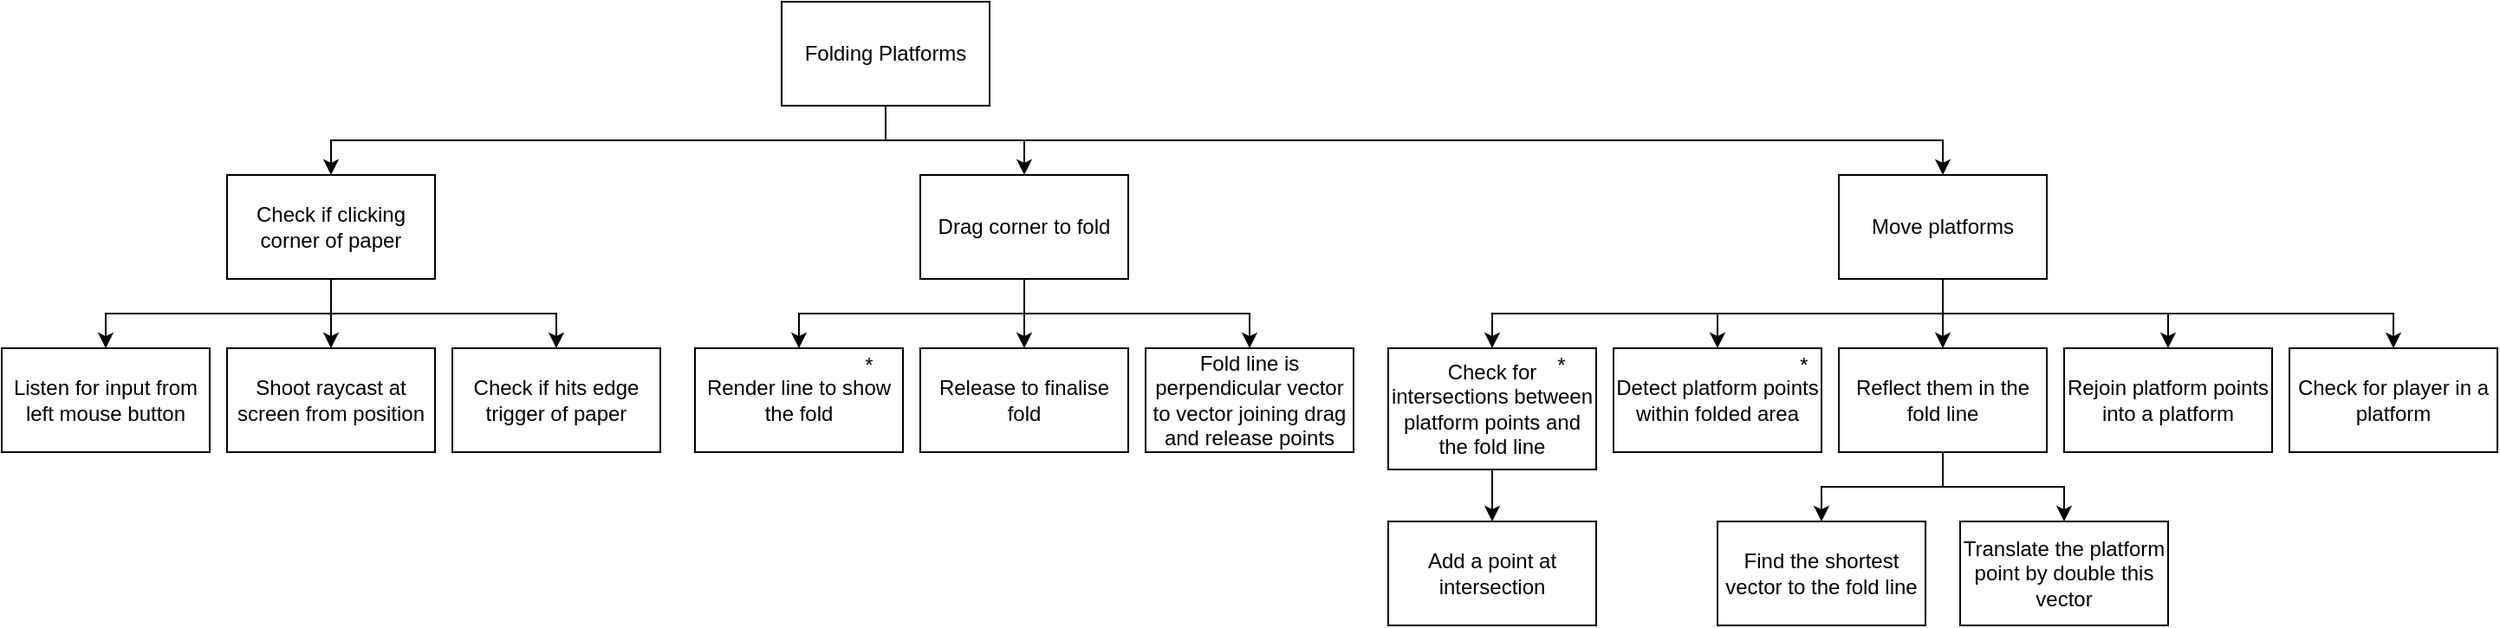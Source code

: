 <mxfile version="15.8.1" type="device"><diagram id="UutkpmyhDQ0MoL6hodZg" name="Page-1"><mxGraphModel dx="924" dy="827" grid="1" gridSize="10" guides="1" tooltips="1" connect="1" arrows="1" fold="1" page="1" pageScale="1" pageWidth="827" pageHeight="1169" math="0" shadow="0"><root><mxCell id="0"/><mxCell id="1" parent="0"/><mxCell id="EunfpXxzQYLMUFdmCURm-1" value="" style="edgeStyle=orthogonalEdgeStyle;rounded=0;orthogonalLoop=1;jettySize=auto;html=1;entryX=0.5;entryY=0;entryDx=0;entryDy=0;" parent="1" source="EunfpXxzQYLMUFdmCURm-4" target="EunfpXxzQYLMUFdmCURm-8" edge="1"><mxGeometry relative="1" as="geometry"><Array as="points"><mxPoint x="800" y="460"/><mxPoint x="480" y="460"/></Array></mxGeometry></mxCell><mxCell id="EunfpXxzQYLMUFdmCURm-2" value="" style="edgeStyle=orthogonalEdgeStyle;rounded=0;orthogonalLoop=1;jettySize=auto;html=1;" parent="1" source="EunfpXxzQYLMUFdmCURm-4" target="EunfpXxzQYLMUFdmCURm-15" edge="1"><mxGeometry relative="1" as="geometry"/></mxCell><mxCell id="EunfpXxzQYLMUFdmCURm-3" value="" style="edgeStyle=orthogonalEdgeStyle;rounded=0;orthogonalLoop=1;jettySize=auto;html=1;entryX=0.5;entryY=0;entryDx=0;entryDy=0;" parent="1" source="EunfpXxzQYLMUFdmCURm-4" target="EunfpXxzQYLMUFdmCURm-22" edge="1"><mxGeometry relative="1" as="geometry"><Array as="points"><mxPoint x="800" y="460"/><mxPoint x="1410" y="460"/></Array></mxGeometry></mxCell><mxCell id="EunfpXxzQYLMUFdmCURm-4" value="Folding Platforms" style="rounded=0;whiteSpace=wrap;html=1;" parent="1" vertex="1"><mxGeometry x="740" y="380" width="120" height="60" as="geometry"/></mxCell><mxCell id="EunfpXxzQYLMUFdmCURm-5" value="" style="edgeStyle=orthogonalEdgeStyle;rounded=0;orthogonalLoop=1;jettySize=auto;html=1;" parent="1" source="EunfpXxzQYLMUFdmCURm-8" target="EunfpXxzQYLMUFdmCURm-9" edge="1"><mxGeometry relative="1" as="geometry"><Array as="points"><mxPoint x="480" y="560"/><mxPoint x="350" y="560"/></Array></mxGeometry></mxCell><mxCell id="EunfpXxzQYLMUFdmCURm-6" value="" style="edgeStyle=orthogonalEdgeStyle;rounded=0;orthogonalLoop=1;jettySize=auto;html=1;" parent="1" source="EunfpXxzQYLMUFdmCURm-8" target="EunfpXxzQYLMUFdmCURm-10" edge="1"><mxGeometry relative="1" as="geometry"/></mxCell><mxCell id="EunfpXxzQYLMUFdmCURm-7" value="" style="edgeStyle=orthogonalEdgeStyle;rounded=0;orthogonalLoop=1;jettySize=auto;html=1;" parent="1" source="EunfpXxzQYLMUFdmCURm-8" target="EunfpXxzQYLMUFdmCURm-11" edge="1"><mxGeometry relative="1" as="geometry"><Array as="points"><mxPoint x="480" y="560"/><mxPoint x="610" y="560"/></Array></mxGeometry></mxCell><mxCell id="EunfpXxzQYLMUFdmCURm-8" value="Check if clicking corner of paper" style="whiteSpace=wrap;html=1;rounded=0;" parent="1" vertex="1"><mxGeometry x="420" y="480" width="120" height="60" as="geometry"/></mxCell><mxCell id="EunfpXxzQYLMUFdmCURm-9" value="Listen for input from left mouse button" style="whiteSpace=wrap;html=1;rounded=0;" parent="1" vertex="1"><mxGeometry x="290" y="580" width="120" height="60" as="geometry"/></mxCell><mxCell id="EunfpXxzQYLMUFdmCURm-10" value="Shoot raycast at screen from position" style="whiteSpace=wrap;html=1;rounded=0;" parent="1" vertex="1"><mxGeometry x="420" y="580" width="120" height="60" as="geometry"/></mxCell><mxCell id="EunfpXxzQYLMUFdmCURm-11" value="Check if hits edge trigger of paper" style="whiteSpace=wrap;html=1;rounded=0;" parent="1" vertex="1"><mxGeometry x="550" y="580" width="120" height="60" as="geometry"/></mxCell><mxCell id="EunfpXxzQYLMUFdmCURm-12" value="" style="edgeStyle=orthogonalEdgeStyle;rounded=0;orthogonalLoop=1;jettySize=auto;html=1;" parent="1" source="EunfpXxzQYLMUFdmCURm-15" target="EunfpXxzQYLMUFdmCURm-16" edge="1"><mxGeometry relative="1" as="geometry"><Array as="points"><mxPoint x="880" y="560"/><mxPoint x="750" y="560"/></Array></mxGeometry></mxCell><mxCell id="EunfpXxzQYLMUFdmCURm-13" value="" style="edgeStyle=orthogonalEdgeStyle;rounded=0;orthogonalLoop=1;jettySize=auto;html=1;" parent="1" source="EunfpXxzQYLMUFdmCURm-15" target="EunfpXxzQYLMUFdmCURm-17" edge="1"><mxGeometry relative="1" as="geometry"/></mxCell><mxCell id="EunfpXxzQYLMUFdmCURm-14" value="" style="edgeStyle=orthogonalEdgeStyle;rounded=0;orthogonalLoop=1;jettySize=auto;html=1;" parent="1" source="EunfpXxzQYLMUFdmCURm-15" target="EunfpXxzQYLMUFdmCURm-28" edge="1"><mxGeometry relative="1" as="geometry"><Array as="points"><mxPoint x="880" y="560"/><mxPoint x="1010" y="560"/></Array></mxGeometry></mxCell><mxCell id="EunfpXxzQYLMUFdmCURm-15" value="Drag corner to fold" style="whiteSpace=wrap;html=1;rounded=0;" parent="1" vertex="1"><mxGeometry x="820" y="480" width="120" height="60" as="geometry"/></mxCell><mxCell id="EunfpXxzQYLMUFdmCURm-16" value="Render line to show the fold" style="whiteSpace=wrap;html=1;rounded=0;" parent="1" vertex="1"><mxGeometry x="690" y="580" width="120" height="60" as="geometry"/></mxCell><mxCell id="EunfpXxzQYLMUFdmCURm-17" value="Release to finalise fold" style="whiteSpace=wrap;html=1;rounded=0;" parent="1" vertex="1"><mxGeometry x="820" y="580" width="120" height="60" as="geometry"/></mxCell><mxCell id="EunfpXxzQYLMUFdmCURm-18" value="" style="edgeStyle=orthogonalEdgeStyle;rounded=0;orthogonalLoop=1;jettySize=auto;html=1;" parent="1" source="EunfpXxzQYLMUFdmCURm-22" target="EunfpXxzQYLMUFdmCURm-23" edge="1"><mxGeometry relative="1" as="geometry"><Array as="points"><mxPoint x="1410" y="560"/><mxPoint x="1280" y="560"/></Array></mxGeometry></mxCell><mxCell id="EunfpXxzQYLMUFdmCURm-19" value="" style="edgeStyle=orthogonalEdgeStyle;rounded=0;orthogonalLoop=1;jettySize=auto;html=1;entryX=0.5;entryY=0;entryDx=0;entryDy=0;" parent="1" source="EunfpXxzQYLMUFdmCURm-22" target="EunfpXxzQYLMUFdmCURm-26" edge="1"><mxGeometry relative="1" as="geometry"><Array as="points"><mxPoint x="1410" y="540"/><mxPoint x="1410" y="540"/></Array></mxGeometry></mxCell><mxCell id="EunfpXxzQYLMUFdmCURm-20" value="" style="edgeStyle=orthogonalEdgeStyle;rounded=0;orthogonalLoop=1;jettySize=auto;html=1;entryX=0.5;entryY=0;entryDx=0;entryDy=0;" parent="1" source="EunfpXxzQYLMUFdmCURm-22" target="EunfpXxzQYLMUFdmCURm-31" edge="1"><mxGeometry relative="1" as="geometry"><Array as="points"><mxPoint x="1410" y="560"/><mxPoint x="1540" y="560"/></Array></mxGeometry></mxCell><mxCell id="EunfpXxzQYLMUFdmCURm-21" value="" style="edgeStyle=orthogonalEdgeStyle;rounded=0;orthogonalLoop=1;jettySize=auto;html=1;" parent="1" source="EunfpXxzQYLMUFdmCURm-22" target="EunfpXxzQYLMUFdmCURm-33" edge="1"><mxGeometry relative="1" as="geometry"><Array as="points"><mxPoint x="1410" y="560"/><mxPoint x="1150" y="560"/></Array></mxGeometry></mxCell><mxCell id="VONfkXnlUt2SaFTA3P_j-5" value="" style="edgeStyle=orthogonalEdgeStyle;rounded=0;orthogonalLoop=1;jettySize=auto;html=1;" parent="1" source="EunfpXxzQYLMUFdmCURm-22" target="VONfkXnlUt2SaFTA3P_j-4" edge="1"><mxGeometry relative="1" as="geometry"><Array as="points"><mxPoint x="1410" y="560"/><mxPoint x="1670" y="560"/></Array></mxGeometry></mxCell><mxCell id="EunfpXxzQYLMUFdmCURm-22" value="Move platforms" style="whiteSpace=wrap;html=1;rounded=0;" parent="1" vertex="1"><mxGeometry x="1350" y="480" width="120" height="60" as="geometry"/></mxCell><mxCell id="EunfpXxzQYLMUFdmCURm-23" value="Detect platform points within folded area" style="whiteSpace=wrap;html=1;rounded=0;" parent="1" vertex="1"><mxGeometry x="1220" y="580" width="120" height="60" as="geometry"/></mxCell><mxCell id="EunfpXxzQYLMUFdmCURm-24" value="" style="edgeStyle=orthogonalEdgeStyle;rounded=0;orthogonalLoop=1;jettySize=auto;html=1;" parent="1" source="EunfpXxzQYLMUFdmCURm-26" target="EunfpXxzQYLMUFdmCURm-27" edge="1"><mxGeometry relative="1" as="geometry"/></mxCell><mxCell id="EunfpXxzQYLMUFdmCURm-25" value="" style="edgeStyle=orthogonalEdgeStyle;rounded=0;orthogonalLoop=1;jettySize=auto;html=1;" parent="1" source="EunfpXxzQYLMUFdmCURm-26" target="EunfpXxzQYLMUFdmCURm-30" edge="1"><mxGeometry relative="1" as="geometry"/></mxCell><mxCell id="EunfpXxzQYLMUFdmCURm-26" value="Reflect them in the fold line" style="whiteSpace=wrap;html=1;rounded=0;" parent="1" vertex="1"><mxGeometry x="1350" y="580" width="120" height="60" as="geometry"/></mxCell><mxCell id="EunfpXxzQYLMUFdmCURm-27" value="Find the shortest vector to the fold line" style="whiteSpace=wrap;html=1;rounded=0;" parent="1" vertex="1"><mxGeometry x="1280" y="680" width="120" height="60" as="geometry"/></mxCell><mxCell id="EunfpXxzQYLMUFdmCURm-28" value="Fold line is perpendicular vector to vector joining drag and release points" style="whiteSpace=wrap;html=1;rounded=0;" parent="1" vertex="1"><mxGeometry x="950" y="580" width="120" height="60" as="geometry"/></mxCell><mxCell id="EunfpXxzQYLMUFdmCURm-29" value="*" style="text;html=1;align=center;verticalAlign=middle;resizable=0;points=[];autosize=1;strokeColor=none;fillColor=none;" parent="1" vertex="1"><mxGeometry x="780" y="580" width="20" height="20" as="geometry"/></mxCell><mxCell id="EunfpXxzQYLMUFdmCURm-30" value="Translate the platform point by double this vector" style="whiteSpace=wrap;html=1;rounded=0;" parent="1" vertex="1"><mxGeometry x="1420" y="680" width="120" height="60" as="geometry"/></mxCell><mxCell id="EunfpXxzQYLMUFdmCURm-31" value="Rejoin platform points into a platform" style="whiteSpace=wrap;html=1;rounded=0;" parent="1" vertex="1"><mxGeometry x="1480" y="580" width="120" height="60" as="geometry"/></mxCell><mxCell id="EunfpXxzQYLMUFdmCURm-32" value="" style="edgeStyle=orthogonalEdgeStyle;rounded=0;orthogonalLoop=1;jettySize=auto;html=1;" parent="1" source="EunfpXxzQYLMUFdmCURm-33" target="EunfpXxzQYLMUFdmCURm-34" edge="1"><mxGeometry relative="1" as="geometry"/></mxCell><mxCell id="EunfpXxzQYLMUFdmCURm-33" value="Check for intersections between platform points and the fold line" style="whiteSpace=wrap;html=1;rounded=0;" parent="1" vertex="1"><mxGeometry x="1090" y="580" width="120" height="70" as="geometry"/></mxCell><mxCell id="EunfpXxzQYLMUFdmCURm-34" value="Add a point at intersection" style="whiteSpace=wrap;html=1;rounded=0;" parent="1" vertex="1"><mxGeometry x="1090" y="680" width="120" height="60" as="geometry"/></mxCell><mxCell id="EunfpXxzQYLMUFdmCURm-35" value="*" style="text;html=1;strokeColor=none;fillColor=none;align=center;verticalAlign=middle;whiteSpace=wrap;rounded=0;" parent="1" vertex="1"><mxGeometry x="1160" y="575" width="60" height="30" as="geometry"/></mxCell><mxCell id="EunfpXxzQYLMUFdmCURm-36" value="*" style="text;html=1;strokeColor=none;fillColor=none;align=center;verticalAlign=middle;whiteSpace=wrap;rounded=0;" parent="1" vertex="1"><mxGeometry x="1300" y="575" width="60" height="30" as="geometry"/></mxCell><mxCell id="VONfkXnlUt2SaFTA3P_j-4" value="Check for player in a platform" style="whiteSpace=wrap;html=1;rounded=0;" parent="1" vertex="1"><mxGeometry x="1610" y="580" width="120" height="60" as="geometry"/></mxCell></root></mxGraphModel></diagram></mxfile>